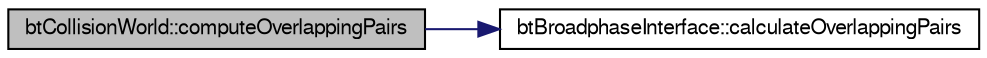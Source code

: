 digraph G
{
  bgcolor="transparent";
  edge [fontname="FreeSans",fontsize=10,labelfontname="FreeSans",labelfontsize=10];
  node [fontname="FreeSans",fontsize=10,shape=record];
  rankdir=LR;
  Node1 [label="btCollisionWorld::computeOverlappingPairs",height=0.2,width=0.4,color="black", fillcolor="grey75", style="filled" fontcolor="black"];
  Node1 -> Node2 [color="midnightblue",fontsize=10,style="solid"];
  Node2 [label="btBroadphaseInterface::calculateOverlappingPairs",height=0.2,width=0.4,color="black",URL="$classbt_broadphase_interface.html#27e29cb6fd31e5fe626e7ba973e67ddb",tooltip="calculateOverlappingPairs is optional: incremental algorithms (sweep and prune) might..."];
}
